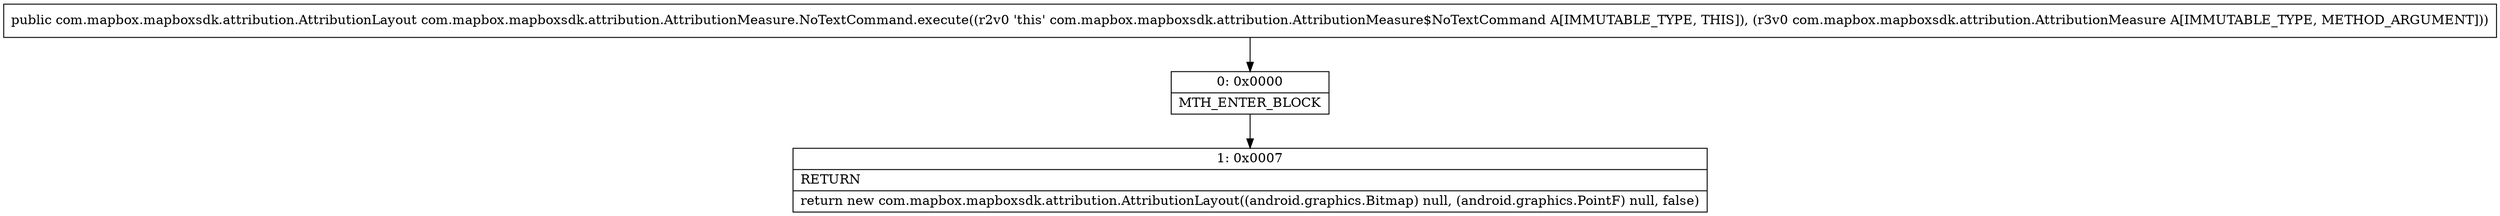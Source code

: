 digraph "CFG forcom.mapbox.mapboxsdk.attribution.AttributionMeasure.NoTextCommand.execute(Lcom\/mapbox\/mapboxsdk\/attribution\/AttributionMeasure;)Lcom\/mapbox\/mapboxsdk\/attribution\/AttributionLayout;" {
Node_0 [shape=record,label="{0\:\ 0x0000|MTH_ENTER_BLOCK\l}"];
Node_1 [shape=record,label="{1\:\ 0x0007|RETURN\l|return new com.mapbox.mapboxsdk.attribution.AttributionLayout((android.graphics.Bitmap) null, (android.graphics.PointF) null, false)\l}"];
MethodNode[shape=record,label="{public com.mapbox.mapboxsdk.attribution.AttributionLayout com.mapbox.mapboxsdk.attribution.AttributionMeasure.NoTextCommand.execute((r2v0 'this' com.mapbox.mapboxsdk.attribution.AttributionMeasure$NoTextCommand A[IMMUTABLE_TYPE, THIS]), (r3v0 com.mapbox.mapboxsdk.attribution.AttributionMeasure A[IMMUTABLE_TYPE, METHOD_ARGUMENT])) }"];
MethodNode -> Node_0;
Node_0 -> Node_1;
}

